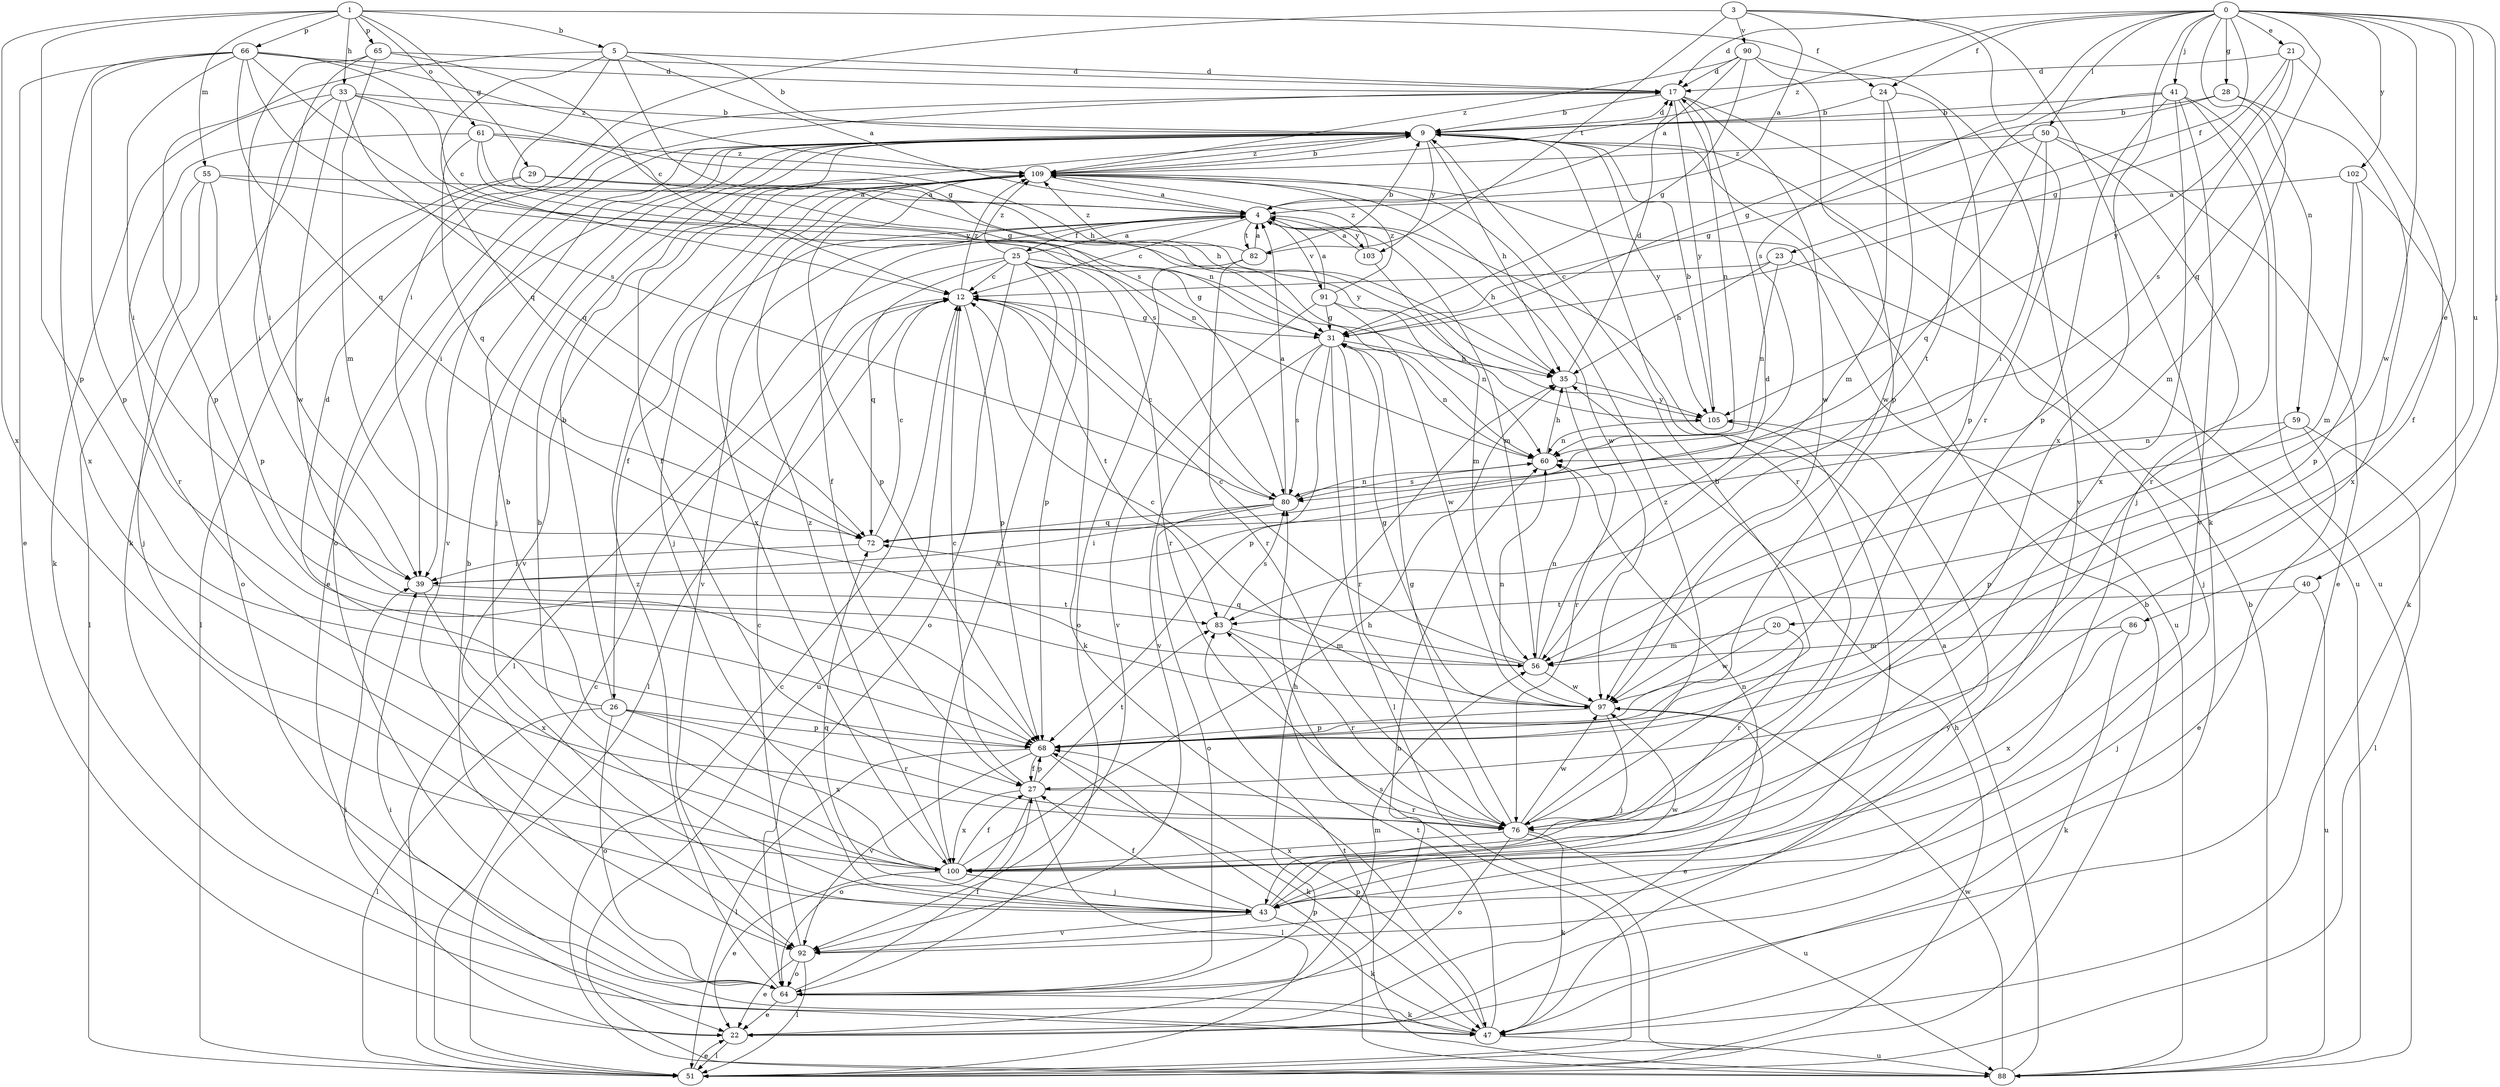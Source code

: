 strict digraph  {
0;
1;
3;
4;
5;
9;
12;
17;
20;
21;
22;
23;
24;
25;
26;
27;
28;
29;
31;
33;
35;
39;
40;
41;
43;
47;
50;
51;
55;
56;
59;
60;
61;
64;
65;
66;
68;
72;
76;
80;
82;
83;
86;
88;
90;
91;
92;
97;
100;
102;
103;
105;
109;
0 -> 17  [label=d];
0 -> 20  [label=e];
0 -> 21  [label=e];
0 -> 23  [label=f];
0 -> 24  [label=f];
0 -> 28  [label=g];
0 -> 40  [label=j];
0 -> 41  [label=j];
0 -> 50  [label=l];
0 -> 59  [label=n];
0 -> 72  [label=q];
0 -> 80  [label=s];
0 -> 86  [label=u];
0 -> 97  [label=w];
0 -> 100  [label=x];
0 -> 102  [label=y];
0 -> 109  [label=z];
1 -> 5  [label=b];
1 -> 24  [label=f];
1 -> 29  [label=g];
1 -> 33  [label=h];
1 -> 55  [label=m];
1 -> 61  [label=o];
1 -> 65  [label=p];
1 -> 66  [label=p];
1 -> 68  [label=p];
1 -> 100  [label=x];
3 -> 4  [label=a];
3 -> 39  [label=i];
3 -> 47  [label=k];
3 -> 76  [label=r];
3 -> 82  [label=t];
3 -> 90  [label=v];
4 -> 12  [label=c];
4 -> 25  [label=f];
4 -> 26  [label=f];
4 -> 35  [label=h];
4 -> 56  [label=m];
4 -> 68  [label=p];
4 -> 82  [label=t];
4 -> 91  [label=v];
4 -> 92  [label=v];
4 -> 103  [label=y];
5 -> 4  [label=a];
5 -> 9  [label=b];
5 -> 17  [label=d];
5 -> 31  [label=g];
5 -> 68  [label=p];
5 -> 72  [label=q];
5 -> 80  [label=s];
9 -> 17  [label=d];
9 -> 22  [label=e];
9 -> 27  [label=f];
9 -> 35  [label=h];
9 -> 39  [label=i];
9 -> 43  [label=j];
9 -> 76  [label=r];
9 -> 92  [label=v];
9 -> 103  [label=y];
9 -> 105  [label=y];
9 -> 109  [label=z];
12 -> 31  [label=g];
12 -> 51  [label=l];
12 -> 68  [label=p];
12 -> 83  [label=t];
12 -> 88  [label=u];
12 -> 109  [label=z];
17 -> 9  [label=b];
17 -> 60  [label=n];
17 -> 64  [label=o];
17 -> 88  [label=u];
17 -> 97  [label=w];
17 -> 105  [label=y];
20 -> 56  [label=m];
20 -> 76  [label=r];
20 -> 97  [label=w];
21 -> 17  [label=d];
21 -> 27  [label=f];
21 -> 31  [label=g];
21 -> 80  [label=s];
21 -> 105  [label=y];
22 -> 39  [label=i];
22 -> 51  [label=l];
22 -> 60  [label=n];
23 -> 12  [label=c];
23 -> 35  [label=h];
23 -> 43  [label=j];
23 -> 60  [label=n];
24 -> 9  [label=b];
24 -> 56  [label=m];
24 -> 68  [label=p];
24 -> 97  [label=w];
25 -> 4  [label=a];
25 -> 12  [label=c];
25 -> 31  [label=g];
25 -> 47  [label=k];
25 -> 51  [label=l];
25 -> 64  [label=o];
25 -> 68  [label=p];
25 -> 72  [label=q];
25 -> 76  [label=r];
25 -> 100  [label=x];
25 -> 109  [label=z];
26 -> 9  [label=b];
26 -> 17  [label=d];
26 -> 51  [label=l];
26 -> 64  [label=o];
26 -> 68  [label=p];
26 -> 76  [label=r];
26 -> 100  [label=x];
27 -> 12  [label=c];
27 -> 51  [label=l];
27 -> 64  [label=o];
27 -> 68  [label=p];
27 -> 76  [label=r];
27 -> 83  [label=t];
27 -> 100  [label=x];
28 -> 9  [label=b];
28 -> 31  [label=g];
28 -> 56  [label=m];
28 -> 100  [label=x];
29 -> 4  [label=a];
29 -> 51  [label=l];
29 -> 64  [label=o];
29 -> 105  [label=y];
31 -> 35  [label=h];
31 -> 51  [label=l];
31 -> 60  [label=n];
31 -> 68  [label=p];
31 -> 76  [label=r];
31 -> 80  [label=s];
31 -> 92  [label=v];
33 -> 9  [label=b];
33 -> 35  [label=h];
33 -> 39  [label=i];
33 -> 47  [label=k];
33 -> 60  [label=n];
33 -> 72  [label=q];
33 -> 97  [label=w];
35 -> 17  [label=d];
35 -> 76  [label=r];
35 -> 105  [label=y];
39 -> 83  [label=t];
39 -> 100  [label=x];
40 -> 43  [label=j];
40 -> 83  [label=t];
40 -> 88  [label=u];
41 -> 9  [label=b];
41 -> 43  [label=j];
41 -> 68  [label=p];
41 -> 83  [label=t];
41 -> 88  [label=u];
41 -> 92  [label=v];
41 -> 100  [label=x];
43 -> 9  [label=b];
43 -> 27  [label=f];
43 -> 47  [label=k];
43 -> 60  [label=n];
43 -> 72  [label=q];
43 -> 92  [label=v];
43 -> 97  [label=w];
47 -> 39  [label=i];
47 -> 68  [label=p];
47 -> 83  [label=t];
47 -> 88  [label=u];
47 -> 105  [label=y];
50 -> 22  [label=e];
50 -> 31  [label=g];
50 -> 39  [label=i];
50 -> 72  [label=q];
50 -> 76  [label=r];
50 -> 109  [label=z];
51 -> 9  [label=b];
51 -> 12  [label=c];
51 -> 22  [label=e];
51 -> 35  [label=h];
51 -> 80  [label=s];
55 -> 4  [label=a];
55 -> 43  [label=j];
55 -> 51  [label=l];
55 -> 60  [label=n];
55 -> 68  [label=p];
56 -> 12  [label=c];
56 -> 17  [label=d];
56 -> 60  [label=n];
56 -> 72  [label=q];
56 -> 97  [label=w];
59 -> 22  [label=e];
59 -> 51  [label=l];
59 -> 60  [label=n];
59 -> 68  [label=p];
60 -> 35  [label=h];
60 -> 80  [label=s];
61 -> 31  [label=g];
61 -> 35  [label=h];
61 -> 72  [label=q];
61 -> 76  [label=r];
61 -> 80  [label=s];
61 -> 109  [label=z];
64 -> 9  [label=b];
64 -> 22  [label=e];
64 -> 27  [label=f];
64 -> 35  [label=h];
64 -> 47  [label=k];
64 -> 56  [label=m];
64 -> 109  [label=z];
65 -> 12  [label=c];
65 -> 17  [label=d];
65 -> 39  [label=i];
65 -> 47  [label=k];
65 -> 56  [label=m];
66 -> 12  [label=c];
66 -> 17  [label=d];
66 -> 22  [label=e];
66 -> 39  [label=i];
66 -> 68  [label=p];
66 -> 72  [label=q];
66 -> 80  [label=s];
66 -> 100  [label=x];
66 -> 105  [label=y];
66 -> 109  [label=z];
68 -> 27  [label=f];
68 -> 47  [label=k];
68 -> 51  [label=l];
68 -> 92  [label=v];
72 -> 12  [label=c];
72 -> 39  [label=i];
76 -> 9  [label=b];
76 -> 31  [label=g];
76 -> 47  [label=k];
76 -> 64  [label=o];
76 -> 88  [label=u];
76 -> 97  [label=w];
76 -> 100  [label=x];
76 -> 109  [label=z];
80 -> 4  [label=a];
80 -> 12  [label=c];
80 -> 39  [label=i];
80 -> 60  [label=n];
80 -> 64  [label=o];
80 -> 72  [label=q];
82 -> 4  [label=a];
82 -> 9  [label=b];
82 -> 64  [label=o];
82 -> 76  [label=r];
82 -> 109  [label=z];
83 -> 56  [label=m];
83 -> 76  [label=r];
83 -> 80  [label=s];
86 -> 47  [label=k];
86 -> 56  [label=m];
86 -> 100  [label=x];
88 -> 4  [label=a];
88 -> 9  [label=b];
88 -> 12  [label=c];
88 -> 68  [label=p];
88 -> 83  [label=t];
88 -> 97  [label=w];
90 -> 4  [label=a];
90 -> 17  [label=d];
90 -> 31  [label=g];
90 -> 68  [label=p];
90 -> 92  [label=v];
90 -> 109  [label=z];
91 -> 4  [label=a];
91 -> 31  [label=g];
91 -> 60  [label=n];
91 -> 92  [label=v];
91 -> 97  [label=w];
91 -> 109  [label=z];
92 -> 12  [label=c];
92 -> 22  [label=e];
92 -> 51  [label=l];
92 -> 64  [label=o];
97 -> 12  [label=c];
97 -> 22  [label=e];
97 -> 31  [label=g];
97 -> 43  [label=j];
97 -> 60  [label=n];
97 -> 68  [label=p];
100 -> 9  [label=b];
100 -> 22  [label=e];
100 -> 27  [label=f];
100 -> 35  [label=h];
100 -> 43  [label=j];
100 -> 109  [label=z];
102 -> 4  [label=a];
102 -> 47  [label=k];
102 -> 56  [label=m];
102 -> 68  [label=p];
103 -> 4  [label=a];
103 -> 56  [label=m];
103 -> 109  [label=z];
105 -> 9  [label=b];
105 -> 43  [label=j];
105 -> 60  [label=n];
109 -> 4  [label=a];
109 -> 9  [label=b];
109 -> 27  [label=f];
109 -> 43  [label=j];
109 -> 88  [label=u];
109 -> 92  [label=v];
109 -> 97  [label=w];
109 -> 100  [label=x];
}
